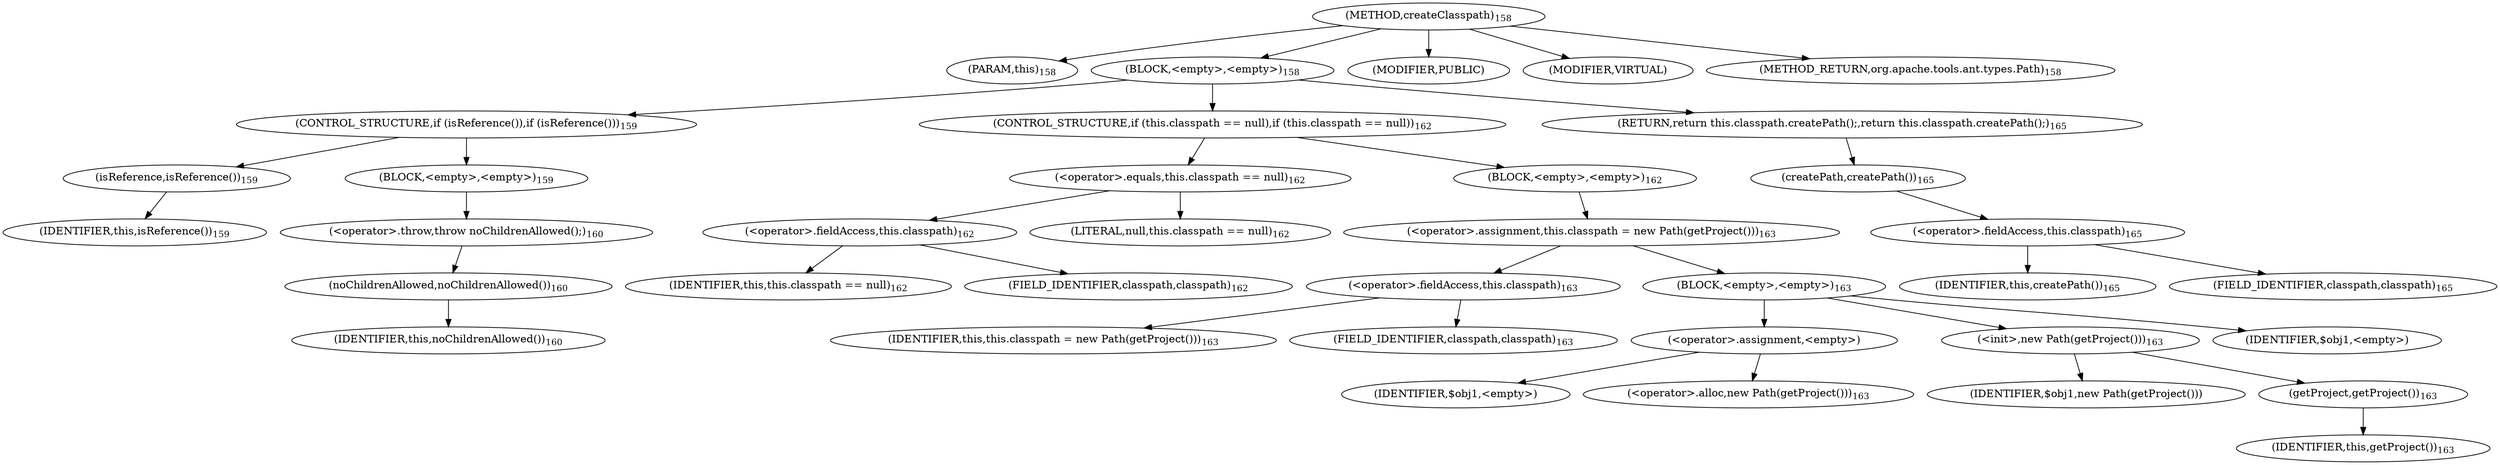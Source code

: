 digraph "createClasspath" {  
"246" [label = <(METHOD,createClasspath)<SUB>158</SUB>> ]
"19" [label = <(PARAM,this)<SUB>158</SUB>> ]
"247" [label = <(BLOCK,&lt;empty&gt;,&lt;empty&gt;)<SUB>158</SUB>> ]
"248" [label = <(CONTROL_STRUCTURE,if (isReference()),if (isReference()))<SUB>159</SUB>> ]
"249" [label = <(isReference,isReference())<SUB>159</SUB>> ]
"18" [label = <(IDENTIFIER,this,isReference())<SUB>159</SUB>> ]
"250" [label = <(BLOCK,&lt;empty&gt;,&lt;empty&gt;)<SUB>159</SUB>> ]
"251" [label = <(&lt;operator&gt;.throw,throw noChildrenAllowed();)<SUB>160</SUB>> ]
"252" [label = <(noChildrenAllowed,noChildrenAllowed())<SUB>160</SUB>> ]
"20" [label = <(IDENTIFIER,this,noChildrenAllowed())<SUB>160</SUB>> ]
"253" [label = <(CONTROL_STRUCTURE,if (this.classpath == null),if (this.classpath == null))<SUB>162</SUB>> ]
"254" [label = <(&lt;operator&gt;.equals,this.classpath == null)<SUB>162</SUB>> ]
"255" [label = <(&lt;operator&gt;.fieldAccess,this.classpath)<SUB>162</SUB>> ]
"21" [label = <(IDENTIFIER,this,this.classpath == null)<SUB>162</SUB>> ]
"256" [label = <(FIELD_IDENTIFIER,classpath,classpath)<SUB>162</SUB>> ]
"257" [label = <(LITERAL,null,this.classpath == null)<SUB>162</SUB>> ]
"258" [label = <(BLOCK,&lt;empty&gt;,&lt;empty&gt;)<SUB>162</SUB>> ]
"259" [label = <(&lt;operator&gt;.assignment,this.classpath = new Path(getProject()))<SUB>163</SUB>> ]
"260" [label = <(&lt;operator&gt;.fieldAccess,this.classpath)<SUB>163</SUB>> ]
"22" [label = <(IDENTIFIER,this,this.classpath = new Path(getProject()))<SUB>163</SUB>> ]
"261" [label = <(FIELD_IDENTIFIER,classpath,classpath)<SUB>163</SUB>> ]
"262" [label = <(BLOCK,&lt;empty&gt;,&lt;empty&gt;)<SUB>163</SUB>> ]
"263" [label = <(&lt;operator&gt;.assignment,&lt;empty&gt;)> ]
"264" [label = <(IDENTIFIER,$obj1,&lt;empty&gt;)> ]
"265" [label = <(&lt;operator&gt;.alloc,new Path(getProject()))<SUB>163</SUB>> ]
"266" [label = <(&lt;init&gt;,new Path(getProject()))<SUB>163</SUB>> ]
"267" [label = <(IDENTIFIER,$obj1,new Path(getProject()))> ]
"268" [label = <(getProject,getProject())<SUB>163</SUB>> ]
"23" [label = <(IDENTIFIER,this,getProject())<SUB>163</SUB>> ]
"269" [label = <(IDENTIFIER,$obj1,&lt;empty&gt;)> ]
"270" [label = <(RETURN,return this.classpath.createPath();,return this.classpath.createPath();)<SUB>165</SUB>> ]
"271" [label = <(createPath,createPath())<SUB>165</SUB>> ]
"272" [label = <(&lt;operator&gt;.fieldAccess,this.classpath)<SUB>165</SUB>> ]
"24" [label = <(IDENTIFIER,this,createPath())<SUB>165</SUB>> ]
"273" [label = <(FIELD_IDENTIFIER,classpath,classpath)<SUB>165</SUB>> ]
"274" [label = <(MODIFIER,PUBLIC)> ]
"275" [label = <(MODIFIER,VIRTUAL)> ]
"276" [label = <(METHOD_RETURN,org.apache.tools.ant.types.Path)<SUB>158</SUB>> ]
  "246" -> "19" 
  "246" -> "247" 
  "246" -> "274" 
  "246" -> "275" 
  "246" -> "276" 
  "247" -> "248" 
  "247" -> "253" 
  "247" -> "270" 
  "248" -> "249" 
  "248" -> "250" 
  "249" -> "18" 
  "250" -> "251" 
  "251" -> "252" 
  "252" -> "20" 
  "253" -> "254" 
  "253" -> "258" 
  "254" -> "255" 
  "254" -> "257" 
  "255" -> "21" 
  "255" -> "256" 
  "258" -> "259" 
  "259" -> "260" 
  "259" -> "262" 
  "260" -> "22" 
  "260" -> "261" 
  "262" -> "263" 
  "262" -> "266" 
  "262" -> "269" 
  "263" -> "264" 
  "263" -> "265" 
  "266" -> "267" 
  "266" -> "268" 
  "268" -> "23" 
  "270" -> "271" 
  "271" -> "272" 
  "272" -> "24" 
  "272" -> "273" 
}
